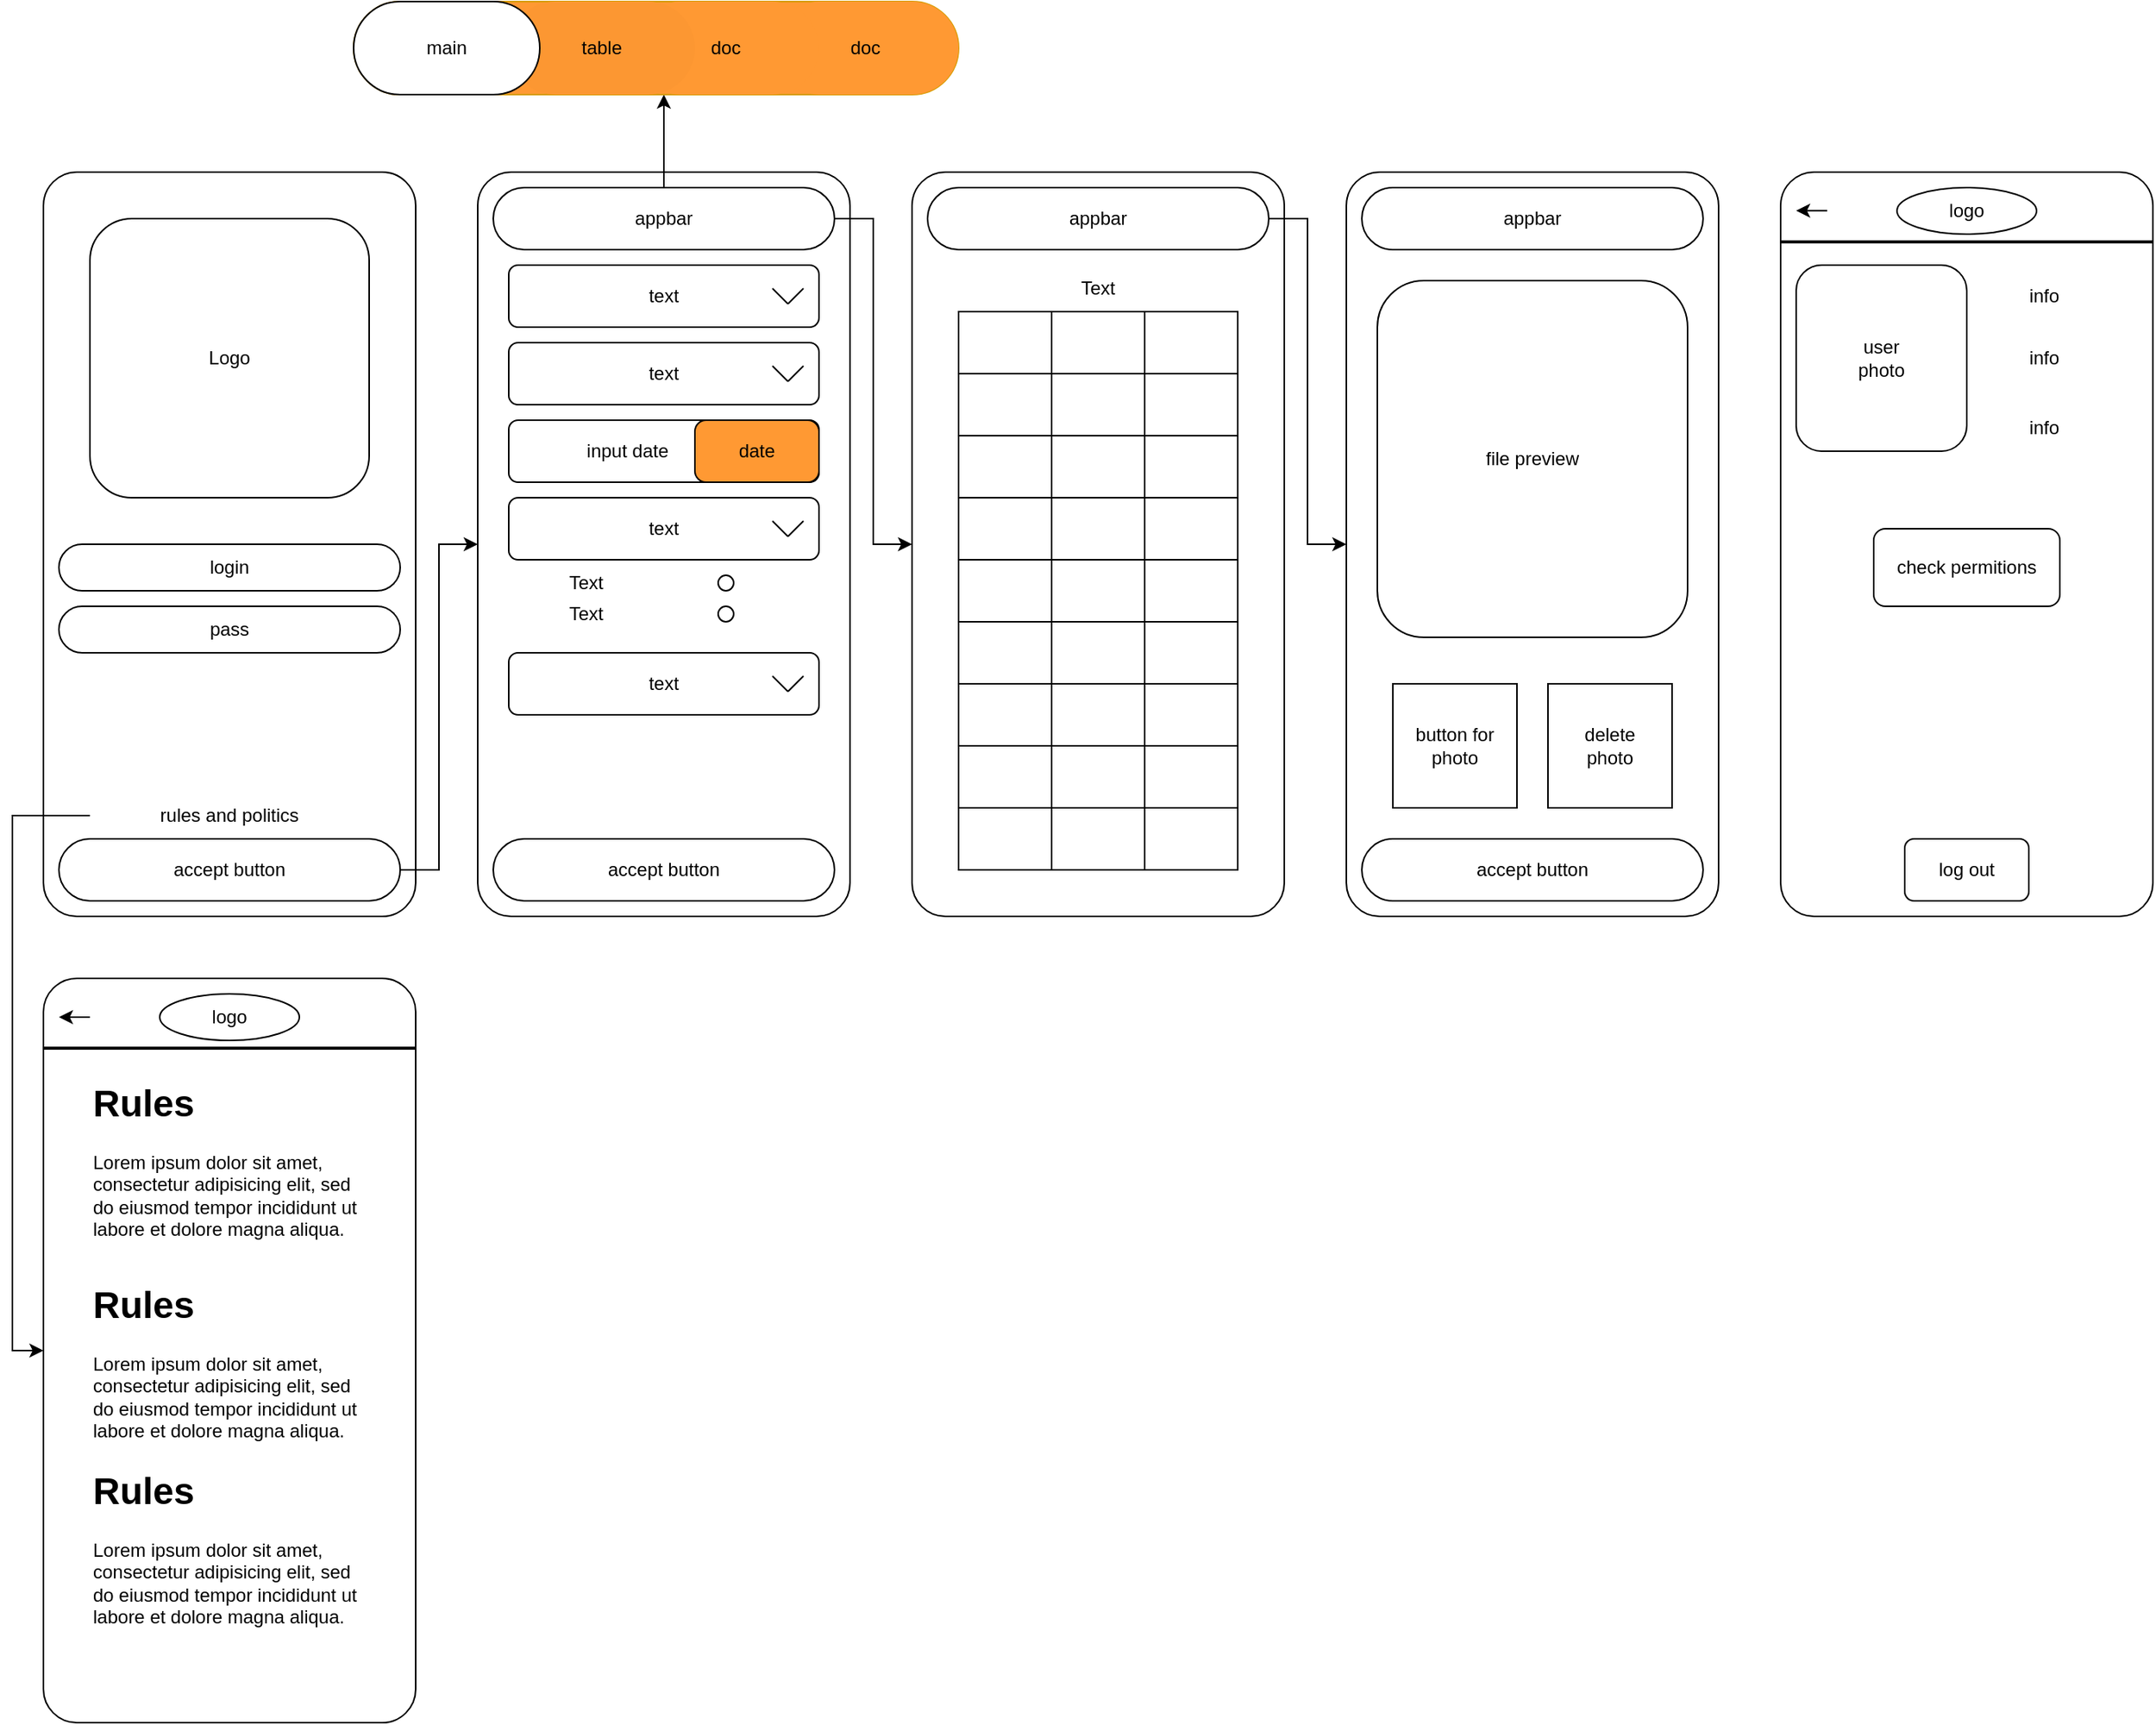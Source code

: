 <mxfile version="24.4.6" type="device">
  <diagram name="Страница — 1" id="LEemFH7uIflUAYOJYo_6">
    <mxGraphModel dx="2593" dy="2120" grid="1" gridSize="10" guides="1" tooltips="1" connect="1" arrows="1" fold="1" page="1" pageScale="1" pageWidth="827" pageHeight="1169" math="0" shadow="0">
      <root>
        <mxCell id="0" />
        <mxCell id="1" parent="0" />
        <mxCell id="uJEWco5rzJKo2e32KWKp-2" value="" style="rounded=1;whiteSpace=wrap;html=1;direction=south;arcSize=9;" vertex="1" parent="1">
          <mxGeometry x="40" y="40" width="240" height="480" as="geometry" />
        </mxCell>
        <mxCell id="uJEWco5rzJKo2e32KWKp-3" value="" style="rounded=1;whiteSpace=wrap;html=1;direction=south;arcSize=9;" vertex="1" parent="1">
          <mxGeometry x="320" y="40" width="240" height="480" as="geometry" />
        </mxCell>
        <mxCell id="uJEWco5rzJKo2e32KWKp-5" value="Logo" style="rounded=1;whiteSpace=wrap;html=1;" vertex="1" parent="1">
          <mxGeometry x="70" y="70" width="180" height="180" as="geometry" />
        </mxCell>
        <mxCell id="uJEWco5rzJKo2e32KWKp-6" value="login" style="rounded=1;whiteSpace=wrap;html=1;arcSize=50;" vertex="1" parent="1">
          <mxGeometry x="50" y="280" width="220" height="30" as="geometry" />
        </mxCell>
        <mxCell id="uJEWco5rzJKo2e32KWKp-7" value="pass" style="rounded=1;whiteSpace=wrap;html=1;arcSize=50;" vertex="1" parent="1">
          <mxGeometry x="50" y="320" width="220" height="30" as="geometry" />
        </mxCell>
        <mxCell id="uJEWco5rzJKo2e32KWKp-11" style="edgeStyle=orthogonalEdgeStyle;rounded=0;orthogonalLoop=1;jettySize=auto;html=1;entryX=0.5;entryY=1;entryDx=0;entryDy=0;" edge="1" parent="1" source="uJEWco5rzJKo2e32KWKp-8" target="uJEWco5rzJKo2e32KWKp-3">
          <mxGeometry relative="1" as="geometry" />
        </mxCell>
        <mxCell id="uJEWco5rzJKo2e32KWKp-8" value="accept button" style="rounded=1;whiteSpace=wrap;html=1;arcSize=50;" vertex="1" parent="1">
          <mxGeometry x="50" y="470" width="220" height="40" as="geometry" />
        </mxCell>
        <mxCell id="uJEWco5rzJKo2e32KWKp-10" style="edgeStyle=orthogonalEdgeStyle;rounded=0;orthogonalLoop=1;jettySize=auto;html=1;entryX=0.5;entryY=1;entryDx=0;entryDy=0;" edge="1" parent="1" source="uJEWco5rzJKo2e32KWKp-9" target="uJEWco5rzJKo2e32KWKp-12">
          <mxGeometry relative="1" as="geometry">
            <mxPoint x="20" y="560" as="targetPoint" />
            <Array as="points">
              <mxPoint x="20" y="455" />
              <mxPoint x="20" y="800" />
            </Array>
          </mxGeometry>
        </mxCell>
        <mxCell id="uJEWco5rzJKo2e32KWKp-9" value="rules and politics" style="text;html=1;align=center;verticalAlign=middle;whiteSpace=wrap;rounded=0;" vertex="1" parent="1">
          <mxGeometry x="70" y="440" width="180" height="30" as="geometry" />
        </mxCell>
        <mxCell id="uJEWco5rzJKo2e32KWKp-12" value="" style="rounded=1;whiteSpace=wrap;html=1;direction=south;arcSize=9;" vertex="1" parent="1">
          <mxGeometry x="40" y="560" width="240" height="480" as="geometry" />
        </mxCell>
        <mxCell id="uJEWco5rzJKo2e32KWKp-13" value="&lt;h1 style=&quot;margin-top: 0px;&quot;&gt;Rules&lt;/h1&gt;&lt;p&gt;Lorem ipsum dolor sit amet, consectetur adipisicing elit, sed do eiusmod tempor incididunt ut labore et dolore magna aliqua.&lt;/p&gt;" style="text;html=1;whiteSpace=wrap;overflow=hidden;rounded=0;" vertex="1" parent="1">
          <mxGeometry x="70" y="620" width="180" height="120" as="geometry" />
        </mxCell>
        <mxCell id="uJEWco5rzJKo2e32KWKp-14" value="&lt;h1 style=&quot;margin-top: 0px;&quot;&gt;Rules&lt;/h1&gt;&lt;p&gt;Lorem ipsum dolor sit amet, consectetur adipisicing elit, sed do eiusmod tempor incididunt ut labore et dolore magna aliqua.&lt;/p&gt;" style="text;html=1;whiteSpace=wrap;overflow=hidden;rounded=0;" vertex="1" parent="1">
          <mxGeometry x="70" y="750" width="180" height="120" as="geometry" />
        </mxCell>
        <mxCell id="uJEWco5rzJKo2e32KWKp-15" value="&lt;h1 style=&quot;margin-top: 0px;&quot;&gt;Rules&lt;/h1&gt;&lt;p&gt;Lorem ipsum dolor sit amet, consectetur adipisicing elit, sed do eiusmod tempor incididunt ut labore et dolore magna aliqua.&lt;/p&gt;" style="text;html=1;whiteSpace=wrap;overflow=hidden;rounded=0;" vertex="1" parent="1">
          <mxGeometry x="70" y="870" width="180" height="120" as="geometry" />
        </mxCell>
        <mxCell id="uJEWco5rzJKo2e32KWKp-17" value="" style="line;strokeWidth=2;html=1;" vertex="1" parent="1">
          <mxGeometry x="40" y="600" width="240" height="10" as="geometry" />
        </mxCell>
        <mxCell id="uJEWco5rzJKo2e32KWKp-18" value="logo" style="ellipse;whiteSpace=wrap;html=1;" vertex="1" parent="1">
          <mxGeometry x="115" y="570" width="90" height="30" as="geometry" />
        </mxCell>
        <mxCell id="uJEWco5rzJKo2e32KWKp-19" value="" style="endArrow=classic;html=1;rounded=0;" edge="1" parent="1">
          <mxGeometry width="50" height="50" relative="1" as="geometry">
            <mxPoint x="70" y="585" as="sourcePoint" />
            <mxPoint x="50" y="585" as="targetPoint" />
          </mxGeometry>
        </mxCell>
        <mxCell id="uJEWco5rzJKo2e32KWKp-23" style="edgeStyle=orthogonalEdgeStyle;rounded=0;orthogonalLoop=1;jettySize=auto;html=1;" edge="1" parent="1" source="uJEWco5rzJKo2e32KWKp-22">
          <mxGeometry relative="1" as="geometry">
            <mxPoint x="440" y="-10" as="targetPoint" />
          </mxGeometry>
        </mxCell>
        <mxCell id="uJEWco5rzJKo2e32KWKp-80" style="edgeStyle=orthogonalEdgeStyle;rounded=0;orthogonalLoop=1;jettySize=auto;html=1;entryX=0.5;entryY=1;entryDx=0;entryDy=0;" edge="1" parent="1" source="uJEWco5rzJKo2e32KWKp-22" target="uJEWco5rzJKo2e32KWKp-81">
          <mxGeometry relative="1" as="geometry">
            <mxPoint x="600" y="290" as="targetPoint" />
          </mxGeometry>
        </mxCell>
        <mxCell id="uJEWco5rzJKo2e32KWKp-22" value="appbar" style="rounded=1;whiteSpace=wrap;html=1;arcSize=50;" vertex="1" parent="1">
          <mxGeometry x="330" y="50" width="220" height="40" as="geometry" />
        </mxCell>
        <mxCell id="uJEWco5rzJKo2e32KWKp-24" value="" style="rounded=1;whiteSpace=wrap;html=1;arcSize=50;fillColor=#FF9933;strokeColor=#d79b00;" vertex="1" parent="1">
          <mxGeometry x="240" y="-70" width="390" height="60" as="geometry" />
        </mxCell>
        <mxCell id="uJEWco5rzJKo2e32KWKp-28" value="doc" style="rounded=1;whiteSpace=wrap;html=1;arcSize=50;fillColor=#FF9933;strokeColor=none;" vertex="1" parent="1">
          <mxGeometry x="510" y="-70" width="120" height="60" as="geometry" />
        </mxCell>
        <mxCell id="uJEWco5rzJKo2e32KWKp-27" value="doc" style="rounded=1;whiteSpace=wrap;html=1;arcSize=50;fillColor=#FF9933;strokeColor=none;" vertex="1" parent="1">
          <mxGeometry x="420" y="-70" width="120" height="60" as="geometry" />
        </mxCell>
        <mxCell id="uJEWco5rzJKo2e32KWKp-26" value="table" style="rounded=1;whiteSpace=wrap;html=1;arcSize=50;fillColor=#FC9732;strokeColor=none;" vertex="1" parent="1">
          <mxGeometry x="340" y="-70" width="120" height="60" as="geometry" />
        </mxCell>
        <mxCell id="uJEWco5rzJKo2e32KWKp-25" value="main" style="rounded=1;whiteSpace=wrap;html=1;arcSize=50;" vertex="1" parent="1">
          <mxGeometry x="240" y="-70" width="120" height="60" as="geometry" />
        </mxCell>
        <mxCell id="uJEWco5rzJKo2e32KWKp-51" value="" style="group" vertex="1" connectable="0" parent="1">
          <mxGeometry x="340" y="100" width="200" height="40" as="geometry" />
        </mxCell>
        <mxCell id="uJEWco5rzJKo2e32KWKp-29" value="text" style="rounded=1;whiteSpace=wrap;html=1;" vertex="1" parent="uJEWco5rzJKo2e32KWKp-51">
          <mxGeometry width="200" height="40" as="geometry" />
        </mxCell>
        <mxCell id="uJEWco5rzJKo2e32KWKp-37" value="" style="group" vertex="1" connectable="0" parent="uJEWco5rzJKo2e32KWKp-51">
          <mxGeometry x="170" y="15" width="20" height="10" as="geometry" />
        </mxCell>
        <mxCell id="uJEWco5rzJKo2e32KWKp-35" value="" style="endArrow=none;html=1;rounded=0;" edge="1" parent="uJEWco5rzJKo2e32KWKp-37">
          <mxGeometry width="50" height="50" relative="1" as="geometry">
            <mxPoint x="10" y="10" as="sourcePoint" />
            <mxPoint x="20" as="targetPoint" />
          </mxGeometry>
        </mxCell>
        <mxCell id="uJEWco5rzJKo2e32KWKp-36" value="" style="endArrow=none;html=1;rounded=0;" edge="1" parent="uJEWco5rzJKo2e32KWKp-37">
          <mxGeometry width="50" height="50" relative="1" as="geometry">
            <mxPoint as="sourcePoint" />
            <mxPoint x="10" y="10" as="targetPoint" />
          </mxGeometry>
        </mxCell>
        <mxCell id="uJEWco5rzJKo2e32KWKp-52" value="" style="group" vertex="1" connectable="0" parent="1">
          <mxGeometry x="340" y="150" width="200" height="40" as="geometry" />
        </mxCell>
        <mxCell id="uJEWco5rzJKo2e32KWKp-53" value="text" style="rounded=1;whiteSpace=wrap;html=1;" vertex="1" parent="uJEWco5rzJKo2e32KWKp-52">
          <mxGeometry width="200" height="40" as="geometry" />
        </mxCell>
        <mxCell id="uJEWco5rzJKo2e32KWKp-54" value="" style="group" vertex="1" connectable="0" parent="uJEWco5rzJKo2e32KWKp-52">
          <mxGeometry x="170" y="15" width="20" height="10" as="geometry" />
        </mxCell>
        <mxCell id="uJEWco5rzJKo2e32KWKp-55" value="" style="endArrow=none;html=1;rounded=0;" edge="1" parent="uJEWco5rzJKo2e32KWKp-54">
          <mxGeometry width="50" height="50" relative="1" as="geometry">
            <mxPoint x="10" y="10" as="sourcePoint" />
            <mxPoint x="20" as="targetPoint" />
          </mxGeometry>
        </mxCell>
        <mxCell id="uJEWco5rzJKo2e32KWKp-56" value="" style="endArrow=none;html=1;rounded=0;" edge="1" parent="uJEWco5rzJKo2e32KWKp-54">
          <mxGeometry width="50" height="50" relative="1" as="geometry">
            <mxPoint as="sourcePoint" />
            <mxPoint x="10" y="10" as="targetPoint" />
          </mxGeometry>
        </mxCell>
        <mxCell id="uJEWco5rzJKo2e32KWKp-57" value="" style="group" vertex="1" connectable="0" parent="1">
          <mxGeometry x="340" y="200" width="200" height="40" as="geometry" />
        </mxCell>
        <mxCell id="uJEWco5rzJKo2e32KWKp-58" value="input date&amp;nbsp; &amp;nbsp; &amp;nbsp; &amp;nbsp; &amp;nbsp; &amp;nbsp; &amp;nbsp;&amp;nbsp;" style="rounded=1;whiteSpace=wrap;html=1;" vertex="1" parent="uJEWco5rzJKo2e32KWKp-57">
          <mxGeometry width="200" height="40" as="geometry" />
        </mxCell>
        <mxCell id="uJEWco5rzJKo2e32KWKp-62" value="date" style="rounded=1;whiteSpace=wrap;html=1;fillColor=#FF9933;arcSize=18;" vertex="1" parent="uJEWco5rzJKo2e32KWKp-57">
          <mxGeometry x="120" width="80" height="40" as="geometry" />
        </mxCell>
        <mxCell id="uJEWco5rzJKo2e32KWKp-63" value="" style="group" vertex="1" connectable="0" parent="1">
          <mxGeometry x="340" y="250" width="200" height="40" as="geometry" />
        </mxCell>
        <mxCell id="uJEWco5rzJKo2e32KWKp-64" value="text" style="rounded=1;whiteSpace=wrap;html=1;" vertex="1" parent="uJEWco5rzJKo2e32KWKp-63">
          <mxGeometry width="200" height="40" as="geometry" />
        </mxCell>
        <mxCell id="uJEWco5rzJKo2e32KWKp-65" value="" style="group" vertex="1" connectable="0" parent="uJEWco5rzJKo2e32KWKp-63">
          <mxGeometry x="170" y="15" width="20" height="10" as="geometry" />
        </mxCell>
        <mxCell id="uJEWco5rzJKo2e32KWKp-66" value="" style="endArrow=none;html=1;rounded=0;" edge="1" parent="uJEWco5rzJKo2e32KWKp-65">
          <mxGeometry width="50" height="50" relative="1" as="geometry">
            <mxPoint x="10" y="10" as="sourcePoint" />
            <mxPoint x="20" as="targetPoint" />
          </mxGeometry>
        </mxCell>
        <mxCell id="uJEWco5rzJKo2e32KWKp-67" value="" style="endArrow=none;html=1;rounded=0;" edge="1" parent="uJEWco5rzJKo2e32KWKp-65">
          <mxGeometry width="50" height="50" relative="1" as="geometry">
            <mxPoint as="sourcePoint" />
            <mxPoint x="10" y="10" as="targetPoint" />
          </mxGeometry>
        </mxCell>
        <mxCell id="uJEWco5rzJKo2e32KWKp-68" value="" style="group" vertex="1" connectable="0" parent="1">
          <mxGeometry x="340" y="350" width="200" height="40" as="geometry" />
        </mxCell>
        <mxCell id="uJEWco5rzJKo2e32KWKp-69" value="text" style="rounded=1;whiteSpace=wrap;html=1;" vertex="1" parent="uJEWco5rzJKo2e32KWKp-68">
          <mxGeometry width="200" height="40" as="geometry" />
        </mxCell>
        <mxCell id="uJEWco5rzJKo2e32KWKp-70" value="" style="group" vertex="1" connectable="0" parent="uJEWco5rzJKo2e32KWKp-68">
          <mxGeometry x="170" y="15" width="20" height="10" as="geometry" />
        </mxCell>
        <mxCell id="uJEWco5rzJKo2e32KWKp-71" value="" style="endArrow=none;html=1;rounded=0;" edge="1" parent="uJEWco5rzJKo2e32KWKp-70">
          <mxGeometry width="50" height="50" relative="1" as="geometry">
            <mxPoint x="10" y="10" as="sourcePoint" />
            <mxPoint x="20" as="targetPoint" />
          </mxGeometry>
        </mxCell>
        <mxCell id="uJEWco5rzJKo2e32KWKp-72" value="" style="endArrow=none;html=1;rounded=0;" edge="1" parent="uJEWco5rzJKo2e32KWKp-70">
          <mxGeometry width="50" height="50" relative="1" as="geometry">
            <mxPoint as="sourcePoint" />
            <mxPoint x="10" y="10" as="targetPoint" />
          </mxGeometry>
        </mxCell>
        <mxCell id="uJEWco5rzJKo2e32KWKp-73" value="accept button" style="rounded=1;whiteSpace=wrap;html=1;arcSize=50;" vertex="1" parent="1">
          <mxGeometry x="330" y="470" width="220" height="40" as="geometry" />
        </mxCell>
        <mxCell id="uJEWco5rzJKo2e32KWKp-75" value="" style="ellipse;whiteSpace=wrap;html=1;aspect=fixed;" vertex="1" parent="1">
          <mxGeometry x="475" y="300" width="10" height="10" as="geometry" />
        </mxCell>
        <mxCell id="uJEWco5rzJKo2e32KWKp-76" value="" style="ellipse;whiteSpace=wrap;html=1;aspect=fixed;" vertex="1" parent="1">
          <mxGeometry x="475" y="320" width="10" height="10" as="geometry" />
        </mxCell>
        <mxCell id="uJEWco5rzJKo2e32KWKp-78" value="Text" style="text;html=1;align=center;verticalAlign=middle;whiteSpace=wrap;rounded=0;" vertex="1" parent="1">
          <mxGeometry x="360" y="295" width="60" height="20" as="geometry" />
        </mxCell>
        <mxCell id="uJEWco5rzJKo2e32KWKp-79" value="Text" style="text;html=1;align=center;verticalAlign=middle;whiteSpace=wrap;rounded=0;" vertex="1" parent="1">
          <mxGeometry x="360" y="315" width="60" height="20" as="geometry" />
        </mxCell>
        <mxCell id="uJEWco5rzJKo2e32KWKp-81" value="" style="rounded=1;whiteSpace=wrap;html=1;direction=south;arcSize=9;" vertex="1" parent="1">
          <mxGeometry x="600" y="40" width="240" height="480" as="geometry" />
        </mxCell>
        <mxCell id="uJEWco5rzJKo2e32KWKp-124" style="edgeStyle=orthogonalEdgeStyle;rounded=0;orthogonalLoop=1;jettySize=auto;html=1;entryX=0.5;entryY=1;entryDx=0;entryDy=0;" edge="1" parent="1" source="uJEWco5rzJKo2e32KWKp-82" target="uJEWco5rzJKo2e32KWKp-123">
          <mxGeometry relative="1" as="geometry" />
        </mxCell>
        <mxCell id="uJEWco5rzJKo2e32KWKp-82" value="appbar" style="rounded=1;whiteSpace=wrap;html=1;arcSize=50;" vertex="1" parent="1">
          <mxGeometry x="610" y="50" width="220" height="40" as="geometry" />
        </mxCell>
        <mxCell id="uJEWco5rzJKo2e32KWKp-83" value="" style="shape=table;startSize=0;container=1;collapsible=0;childLayout=tableLayout;fontSize=16;" vertex="1" parent="1">
          <mxGeometry x="630" y="130" width="180" height="120" as="geometry" />
        </mxCell>
        <mxCell id="uJEWco5rzJKo2e32KWKp-84" value="" style="shape=tableRow;horizontal=0;startSize=0;swimlaneHead=0;swimlaneBody=0;strokeColor=inherit;top=0;left=0;bottom=0;right=0;collapsible=0;dropTarget=0;fillColor=none;points=[[0,0.5],[1,0.5]];portConstraint=eastwest;fontSize=16;" vertex="1" parent="uJEWco5rzJKo2e32KWKp-83">
          <mxGeometry width="180" height="40" as="geometry" />
        </mxCell>
        <mxCell id="uJEWco5rzJKo2e32KWKp-85" value="" style="shape=partialRectangle;html=1;whiteSpace=wrap;connectable=0;strokeColor=inherit;overflow=hidden;fillColor=none;top=0;left=0;bottom=0;right=0;pointerEvents=1;fontSize=16;" vertex="1" parent="uJEWco5rzJKo2e32KWKp-84">
          <mxGeometry width="60" height="40" as="geometry">
            <mxRectangle width="60" height="40" as="alternateBounds" />
          </mxGeometry>
        </mxCell>
        <mxCell id="uJEWco5rzJKo2e32KWKp-86" value="" style="shape=partialRectangle;html=1;whiteSpace=wrap;connectable=0;strokeColor=inherit;overflow=hidden;fillColor=none;top=0;left=0;bottom=0;right=0;pointerEvents=1;fontSize=16;" vertex="1" parent="uJEWco5rzJKo2e32KWKp-84">
          <mxGeometry x="60" width="60" height="40" as="geometry">
            <mxRectangle width="60" height="40" as="alternateBounds" />
          </mxGeometry>
        </mxCell>
        <mxCell id="uJEWco5rzJKo2e32KWKp-87" value="" style="shape=partialRectangle;html=1;whiteSpace=wrap;connectable=0;strokeColor=inherit;overflow=hidden;fillColor=none;top=0;left=0;bottom=0;right=0;pointerEvents=1;fontSize=16;" vertex="1" parent="uJEWco5rzJKo2e32KWKp-84">
          <mxGeometry x="120" width="60" height="40" as="geometry">
            <mxRectangle width="60" height="40" as="alternateBounds" />
          </mxGeometry>
        </mxCell>
        <mxCell id="uJEWco5rzJKo2e32KWKp-88" value="" style="shape=tableRow;horizontal=0;startSize=0;swimlaneHead=0;swimlaneBody=0;strokeColor=inherit;top=0;left=0;bottom=0;right=0;collapsible=0;dropTarget=0;fillColor=none;points=[[0,0.5],[1,0.5]];portConstraint=eastwest;fontSize=16;" vertex="1" parent="uJEWco5rzJKo2e32KWKp-83">
          <mxGeometry y="40" width="180" height="40" as="geometry" />
        </mxCell>
        <mxCell id="uJEWco5rzJKo2e32KWKp-89" value="" style="shape=partialRectangle;html=1;whiteSpace=wrap;connectable=0;strokeColor=inherit;overflow=hidden;fillColor=none;top=0;left=0;bottom=0;right=0;pointerEvents=1;fontSize=16;" vertex="1" parent="uJEWco5rzJKo2e32KWKp-88">
          <mxGeometry width="60" height="40" as="geometry">
            <mxRectangle width="60" height="40" as="alternateBounds" />
          </mxGeometry>
        </mxCell>
        <mxCell id="uJEWco5rzJKo2e32KWKp-90" value="" style="shape=partialRectangle;html=1;whiteSpace=wrap;connectable=0;strokeColor=inherit;overflow=hidden;fillColor=none;top=0;left=0;bottom=0;right=0;pointerEvents=1;fontSize=16;" vertex="1" parent="uJEWco5rzJKo2e32KWKp-88">
          <mxGeometry x="60" width="60" height="40" as="geometry">
            <mxRectangle width="60" height="40" as="alternateBounds" />
          </mxGeometry>
        </mxCell>
        <mxCell id="uJEWco5rzJKo2e32KWKp-91" value="" style="shape=partialRectangle;html=1;whiteSpace=wrap;connectable=0;strokeColor=inherit;overflow=hidden;fillColor=none;top=0;left=0;bottom=0;right=0;pointerEvents=1;fontSize=16;" vertex="1" parent="uJEWco5rzJKo2e32KWKp-88">
          <mxGeometry x="120" width="60" height="40" as="geometry">
            <mxRectangle width="60" height="40" as="alternateBounds" />
          </mxGeometry>
        </mxCell>
        <mxCell id="uJEWco5rzJKo2e32KWKp-92" value="" style="shape=tableRow;horizontal=0;startSize=0;swimlaneHead=0;swimlaneBody=0;strokeColor=inherit;top=0;left=0;bottom=0;right=0;collapsible=0;dropTarget=0;fillColor=none;points=[[0,0.5],[1,0.5]];portConstraint=eastwest;fontSize=16;" vertex="1" parent="uJEWco5rzJKo2e32KWKp-83">
          <mxGeometry y="80" width="180" height="40" as="geometry" />
        </mxCell>
        <mxCell id="uJEWco5rzJKo2e32KWKp-93" value="" style="shape=partialRectangle;html=1;whiteSpace=wrap;connectable=0;strokeColor=inherit;overflow=hidden;fillColor=none;top=0;left=0;bottom=0;right=0;pointerEvents=1;fontSize=16;" vertex="1" parent="uJEWco5rzJKo2e32KWKp-92">
          <mxGeometry width="60" height="40" as="geometry">
            <mxRectangle width="60" height="40" as="alternateBounds" />
          </mxGeometry>
        </mxCell>
        <mxCell id="uJEWco5rzJKo2e32KWKp-94" value="" style="shape=partialRectangle;html=1;whiteSpace=wrap;connectable=0;strokeColor=inherit;overflow=hidden;fillColor=none;top=0;left=0;bottom=0;right=0;pointerEvents=1;fontSize=16;" vertex="1" parent="uJEWco5rzJKo2e32KWKp-92">
          <mxGeometry x="60" width="60" height="40" as="geometry">
            <mxRectangle width="60" height="40" as="alternateBounds" />
          </mxGeometry>
        </mxCell>
        <mxCell id="uJEWco5rzJKo2e32KWKp-95" value="" style="shape=partialRectangle;html=1;whiteSpace=wrap;connectable=0;strokeColor=inherit;overflow=hidden;fillColor=none;top=0;left=0;bottom=0;right=0;pointerEvents=1;fontSize=16;" vertex="1" parent="uJEWco5rzJKo2e32KWKp-92">
          <mxGeometry x="120" width="60" height="40" as="geometry">
            <mxRectangle width="60" height="40" as="alternateBounds" />
          </mxGeometry>
        </mxCell>
        <mxCell id="uJEWco5rzJKo2e32KWKp-96" value="" style="shape=table;startSize=0;container=1;collapsible=0;childLayout=tableLayout;fontSize=16;" vertex="1" parent="1">
          <mxGeometry x="630" y="250" width="180" height="120" as="geometry" />
        </mxCell>
        <mxCell id="uJEWco5rzJKo2e32KWKp-97" value="" style="shape=tableRow;horizontal=0;startSize=0;swimlaneHead=0;swimlaneBody=0;strokeColor=inherit;top=0;left=0;bottom=0;right=0;collapsible=0;dropTarget=0;fillColor=none;points=[[0,0.5],[1,0.5]];portConstraint=eastwest;fontSize=16;" vertex="1" parent="uJEWco5rzJKo2e32KWKp-96">
          <mxGeometry width="180" height="40" as="geometry" />
        </mxCell>
        <mxCell id="uJEWco5rzJKo2e32KWKp-98" value="" style="shape=partialRectangle;html=1;whiteSpace=wrap;connectable=0;strokeColor=inherit;overflow=hidden;fillColor=none;top=0;left=0;bottom=0;right=0;pointerEvents=1;fontSize=16;" vertex="1" parent="uJEWco5rzJKo2e32KWKp-97">
          <mxGeometry width="60" height="40" as="geometry">
            <mxRectangle width="60" height="40" as="alternateBounds" />
          </mxGeometry>
        </mxCell>
        <mxCell id="uJEWco5rzJKo2e32KWKp-99" value="" style="shape=partialRectangle;html=1;whiteSpace=wrap;connectable=0;strokeColor=inherit;overflow=hidden;fillColor=none;top=0;left=0;bottom=0;right=0;pointerEvents=1;fontSize=16;" vertex="1" parent="uJEWco5rzJKo2e32KWKp-97">
          <mxGeometry x="60" width="60" height="40" as="geometry">
            <mxRectangle width="60" height="40" as="alternateBounds" />
          </mxGeometry>
        </mxCell>
        <mxCell id="uJEWco5rzJKo2e32KWKp-100" value="" style="shape=partialRectangle;html=1;whiteSpace=wrap;connectable=0;strokeColor=inherit;overflow=hidden;fillColor=none;top=0;left=0;bottom=0;right=0;pointerEvents=1;fontSize=16;" vertex="1" parent="uJEWco5rzJKo2e32KWKp-97">
          <mxGeometry x="120" width="60" height="40" as="geometry">
            <mxRectangle width="60" height="40" as="alternateBounds" />
          </mxGeometry>
        </mxCell>
        <mxCell id="uJEWco5rzJKo2e32KWKp-101" value="" style="shape=tableRow;horizontal=0;startSize=0;swimlaneHead=0;swimlaneBody=0;strokeColor=inherit;top=0;left=0;bottom=0;right=0;collapsible=0;dropTarget=0;fillColor=none;points=[[0,0.5],[1,0.5]];portConstraint=eastwest;fontSize=16;" vertex="1" parent="uJEWco5rzJKo2e32KWKp-96">
          <mxGeometry y="40" width="180" height="40" as="geometry" />
        </mxCell>
        <mxCell id="uJEWco5rzJKo2e32KWKp-102" value="" style="shape=partialRectangle;html=1;whiteSpace=wrap;connectable=0;strokeColor=inherit;overflow=hidden;fillColor=none;top=0;left=0;bottom=0;right=0;pointerEvents=1;fontSize=16;" vertex="1" parent="uJEWco5rzJKo2e32KWKp-101">
          <mxGeometry width="60" height="40" as="geometry">
            <mxRectangle width="60" height="40" as="alternateBounds" />
          </mxGeometry>
        </mxCell>
        <mxCell id="uJEWco5rzJKo2e32KWKp-103" value="" style="shape=partialRectangle;html=1;whiteSpace=wrap;connectable=0;strokeColor=inherit;overflow=hidden;fillColor=none;top=0;left=0;bottom=0;right=0;pointerEvents=1;fontSize=16;" vertex="1" parent="uJEWco5rzJKo2e32KWKp-101">
          <mxGeometry x="60" width="60" height="40" as="geometry">
            <mxRectangle width="60" height="40" as="alternateBounds" />
          </mxGeometry>
        </mxCell>
        <mxCell id="uJEWco5rzJKo2e32KWKp-104" value="" style="shape=partialRectangle;html=1;whiteSpace=wrap;connectable=0;strokeColor=inherit;overflow=hidden;fillColor=none;top=0;left=0;bottom=0;right=0;pointerEvents=1;fontSize=16;" vertex="1" parent="uJEWco5rzJKo2e32KWKp-101">
          <mxGeometry x="120" width="60" height="40" as="geometry">
            <mxRectangle width="60" height="40" as="alternateBounds" />
          </mxGeometry>
        </mxCell>
        <mxCell id="uJEWco5rzJKo2e32KWKp-105" value="" style="shape=tableRow;horizontal=0;startSize=0;swimlaneHead=0;swimlaneBody=0;strokeColor=inherit;top=0;left=0;bottom=0;right=0;collapsible=0;dropTarget=0;fillColor=none;points=[[0,0.5],[1,0.5]];portConstraint=eastwest;fontSize=16;" vertex="1" parent="uJEWco5rzJKo2e32KWKp-96">
          <mxGeometry y="80" width="180" height="40" as="geometry" />
        </mxCell>
        <mxCell id="uJEWco5rzJKo2e32KWKp-106" value="" style="shape=partialRectangle;html=1;whiteSpace=wrap;connectable=0;strokeColor=inherit;overflow=hidden;fillColor=none;top=0;left=0;bottom=0;right=0;pointerEvents=1;fontSize=16;" vertex="1" parent="uJEWco5rzJKo2e32KWKp-105">
          <mxGeometry width="60" height="40" as="geometry">
            <mxRectangle width="60" height="40" as="alternateBounds" />
          </mxGeometry>
        </mxCell>
        <mxCell id="uJEWco5rzJKo2e32KWKp-107" value="" style="shape=partialRectangle;html=1;whiteSpace=wrap;connectable=0;strokeColor=inherit;overflow=hidden;fillColor=none;top=0;left=0;bottom=0;right=0;pointerEvents=1;fontSize=16;" vertex="1" parent="uJEWco5rzJKo2e32KWKp-105">
          <mxGeometry x="60" width="60" height="40" as="geometry">
            <mxRectangle width="60" height="40" as="alternateBounds" />
          </mxGeometry>
        </mxCell>
        <mxCell id="uJEWco5rzJKo2e32KWKp-108" value="" style="shape=partialRectangle;html=1;whiteSpace=wrap;connectable=0;strokeColor=inherit;overflow=hidden;fillColor=none;top=0;left=0;bottom=0;right=0;pointerEvents=1;fontSize=16;" vertex="1" parent="uJEWco5rzJKo2e32KWKp-105">
          <mxGeometry x="120" width="60" height="40" as="geometry">
            <mxRectangle width="60" height="40" as="alternateBounds" />
          </mxGeometry>
        </mxCell>
        <mxCell id="uJEWco5rzJKo2e32KWKp-109" value="" style="shape=table;startSize=0;container=1;collapsible=0;childLayout=tableLayout;fontSize=16;" vertex="1" parent="1">
          <mxGeometry x="630" y="370" width="180" height="120" as="geometry" />
        </mxCell>
        <mxCell id="uJEWco5rzJKo2e32KWKp-110" value="" style="shape=tableRow;horizontal=0;startSize=0;swimlaneHead=0;swimlaneBody=0;strokeColor=inherit;top=0;left=0;bottom=0;right=0;collapsible=0;dropTarget=0;fillColor=none;points=[[0,0.5],[1,0.5]];portConstraint=eastwest;fontSize=16;" vertex="1" parent="uJEWco5rzJKo2e32KWKp-109">
          <mxGeometry width="180" height="40" as="geometry" />
        </mxCell>
        <mxCell id="uJEWco5rzJKo2e32KWKp-111" value="" style="shape=partialRectangle;html=1;whiteSpace=wrap;connectable=0;strokeColor=inherit;overflow=hidden;fillColor=none;top=0;left=0;bottom=0;right=0;pointerEvents=1;fontSize=16;" vertex="1" parent="uJEWco5rzJKo2e32KWKp-110">
          <mxGeometry width="60" height="40" as="geometry">
            <mxRectangle width="60" height="40" as="alternateBounds" />
          </mxGeometry>
        </mxCell>
        <mxCell id="uJEWco5rzJKo2e32KWKp-112" value="" style="shape=partialRectangle;html=1;whiteSpace=wrap;connectable=0;strokeColor=inherit;overflow=hidden;fillColor=none;top=0;left=0;bottom=0;right=0;pointerEvents=1;fontSize=16;" vertex="1" parent="uJEWco5rzJKo2e32KWKp-110">
          <mxGeometry x="60" width="60" height="40" as="geometry">
            <mxRectangle width="60" height="40" as="alternateBounds" />
          </mxGeometry>
        </mxCell>
        <mxCell id="uJEWco5rzJKo2e32KWKp-113" value="" style="shape=partialRectangle;html=1;whiteSpace=wrap;connectable=0;strokeColor=inherit;overflow=hidden;fillColor=none;top=0;left=0;bottom=0;right=0;pointerEvents=1;fontSize=16;" vertex="1" parent="uJEWco5rzJKo2e32KWKp-110">
          <mxGeometry x="120" width="60" height="40" as="geometry">
            <mxRectangle width="60" height="40" as="alternateBounds" />
          </mxGeometry>
        </mxCell>
        <mxCell id="uJEWco5rzJKo2e32KWKp-114" value="" style="shape=tableRow;horizontal=0;startSize=0;swimlaneHead=0;swimlaneBody=0;strokeColor=inherit;top=0;left=0;bottom=0;right=0;collapsible=0;dropTarget=0;fillColor=none;points=[[0,0.5],[1,0.5]];portConstraint=eastwest;fontSize=16;" vertex="1" parent="uJEWco5rzJKo2e32KWKp-109">
          <mxGeometry y="40" width="180" height="40" as="geometry" />
        </mxCell>
        <mxCell id="uJEWco5rzJKo2e32KWKp-115" value="" style="shape=partialRectangle;html=1;whiteSpace=wrap;connectable=0;strokeColor=inherit;overflow=hidden;fillColor=none;top=0;left=0;bottom=0;right=0;pointerEvents=1;fontSize=16;" vertex="1" parent="uJEWco5rzJKo2e32KWKp-114">
          <mxGeometry width="60" height="40" as="geometry">
            <mxRectangle width="60" height="40" as="alternateBounds" />
          </mxGeometry>
        </mxCell>
        <mxCell id="uJEWco5rzJKo2e32KWKp-116" value="" style="shape=partialRectangle;html=1;whiteSpace=wrap;connectable=0;strokeColor=inherit;overflow=hidden;fillColor=none;top=0;left=0;bottom=0;right=0;pointerEvents=1;fontSize=16;" vertex="1" parent="uJEWco5rzJKo2e32KWKp-114">
          <mxGeometry x="60" width="60" height="40" as="geometry">
            <mxRectangle width="60" height="40" as="alternateBounds" />
          </mxGeometry>
        </mxCell>
        <mxCell id="uJEWco5rzJKo2e32KWKp-117" value="" style="shape=partialRectangle;html=1;whiteSpace=wrap;connectable=0;strokeColor=inherit;overflow=hidden;fillColor=none;top=0;left=0;bottom=0;right=0;pointerEvents=1;fontSize=16;" vertex="1" parent="uJEWco5rzJKo2e32KWKp-114">
          <mxGeometry x="120" width="60" height="40" as="geometry">
            <mxRectangle width="60" height="40" as="alternateBounds" />
          </mxGeometry>
        </mxCell>
        <mxCell id="uJEWco5rzJKo2e32KWKp-118" value="" style="shape=tableRow;horizontal=0;startSize=0;swimlaneHead=0;swimlaneBody=0;strokeColor=inherit;top=0;left=0;bottom=0;right=0;collapsible=0;dropTarget=0;fillColor=none;points=[[0,0.5],[1,0.5]];portConstraint=eastwest;fontSize=16;" vertex="1" parent="uJEWco5rzJKo2e32KWKp-109">
          <mxGeometry y="80" width="180" height="40" as="geometry" />
        </mxCell>
        <mxCell id="uJEWco5rzJKo2e32KWKp-119" value="" style="shape=partialRectangle;html=1;whiteSpace=wrap;connectable=0;strokeColor=inherit;overflow=hidden;fillColor=none;top=0;left=0;bottom=0;right=0;pointerEvents=1;fontSize=16;" vertex="1" parent="uJEWco5rzJKo2e32KWKp-118">
          <mxGeometry width="60" height="40" as="geometry">
            <mxRectangle width="60" height="40" as="alternateBounds" />
          </mxGeometry>
        </mxCell>
        <mxCell id="uJEWco5rzJKo2e32KWKp-120" value="" style="shape=partialRectangle;html=1;whiteSpace=wrap;connectable=0;strokeColor=inherit;overflow=hidden;fillColor=none;top=0;left=0;bottom=0;right=0;pointerEvents=1;fontSize=16;" vertex="1" parent="uJEWco5rzJKo2e32KWKp-118">
          <mxGeometry x="60" width="60" height="40" as="geometry">
            <mxRectangle width="60" height="40" as="alternateBounds" />
          </mxGeometry>
        </mxCell>
        <mxCell id="uJEWco5rzJKo2e32KWKp-121" value="" style="shape=partialRectangle;html=1;whiteSpace=wrap;connectable=0;strokeColor=inherit;overflow=hidden;fillColor=none;top=0;left=0;bottom=0;right=0;pointerEvents=1;fontSize=16;" vertex="1" parent="uJEWco5rzJKo2e32KWKp-118">
          <mxGeometry x="120" width="60" height="40" as="geometry">
            <mxRectangle width="60" height="40" as="alternateBounds" />
          </mxGeometry>
        </mxCell>
        <mxCell id="uJEWco5rzJKo2e32KWKp-122" value="Text" style="text;html=1;align=center;verticalAlign=middle;whiteSpace=wrap;rounded=0;" vertex="1" parent="1">
          <mxGeometry x="690" y="100" width="60" height="30" as="geometry" />
        </mxCell>
        <mxCell id="uJEWco5rzJKo2e32KWKp-123" value="" style="rounded=1;whiteSpace=wrap;html=1;direction=south;arcSize=9;" vertex="1" parent="1">
          <mxGeometry x="880" y="40" width="240" height="480" as="geometry" />
        </mxCell>
        <mxCell id="uJEWco5rzJKo2e32KWKp-125" value="appbar" style="rounded=1;whiteSpace=wrap;html=1;arcSize=50;" vertex="1" parent="1">
          <mxGeometry x="890" y="50" width="220" height="40" as="geometry" />
        </mxCell>
        <mxCell id="uJEWco5rzJKo2e32KWKp-126" value="accept button" style="rounded=1;whiteSpace=wrap;html=1;arcSize=50;" vertex="1" parent="1">
          <mxGeometry x="890" y="470" width="220" height="40" as="geometry" />
        </mxCell>
        <mxCell id="uJEWco5rzJKo2e32KWKp-127" value="button for&lt;br&gt;photo" style="whiteSpace=wrap;html=1;aspect=fixed;" vertex="1" parent="1">
          <mxGeometry x="910" y="370" width="80" height="80" as="geometry" />
        </mxCell>
        <mxCell id="uJEWco5rzJKo2e32KWKp-128" value="file preview" style="rounded=1;whiteSpace=wrap;html=1;" vertex="1" parent="1">
          <mxGeometry x="900" y="110" width="200" height="230" as="geometry" />
        </mxCell>
        <mxCell id="uJEWco5rzJKo2e32KWKp-129" value="delete&lt;br&gt;photo" style="whiteSpace=wrap;html=1;aspect=fixed;" vertex="1" parent="1">
          <mxGeometry x="1010" y="370" width="80" height="80" as="geometry" />
        </mxCell>
        <mxCell id="uJEWco5rzJKo2e32KWKp-130" value="" style="rounded=1;whiteSpace=wrap;html=1;direction=south;arcSize=9;" vertex="1" parent="1">
          <mxGeometry x="1160" y="40" width="240" height="480" as="geometry" />
        </mxCell>
        <mxCell id="uJEWco5rzJKo2e32KWKp-131" value="user&lt;br&gt;photo" style="rounded=1;whiteSpace=wrap;html=1;" vertex="1" parent="1">
          <mxGeometry x="1170" y="100" width="110" height="120" as="geometry" />
        </mxCell>
        <mxCell id="uJEWco5rzJKo2e32KWKp-132" value="logo" style="ellipse;whiteSpace=wrap;html=1;" vertex="1" parent="1">
          <mxGeometry x="1235" y="50" width="90" height="30" as="geometry" />
        </mxCell>
        <mxCell id="uJEWco5rzJKo2e32KWKp-133" value="" style="line;strokeWidth=2;html=1;" vertex="1" parent="1">
          <mxGeometry x="1160" y="80" width="240" height="10" as="geometry" />
        </mxCell>
        <mxCell id="uJEWco5rzJKo2e32KWKp-134" value="" style="endArrow=classic;html=1;rounded=0;" edge="1" parent="1">
          <mxGeometry width="50" height="50" relative="1" as="geometry">
            <mxPoint x="1190" y="64.85" as="sourcePoint" />
            <mxPoint x="1170" y="64.85" as="targetPoint" />
          </mxGeometry>
        </mxCell>
        <mxCell id="uJEWco5rzJKo2e32KWKp-135" value="info" style="text;html=1;align=center;verticalAlign=middle;whiteSpace=wrap;rounded=0;" vertex="1" parent="1">
          <mxGeometry x="1300" y="105" width="60" height="30" as="geometry" />
        </mxCell>
        <mxCell id="uJEWco5rzJKo2e32KWKp-136" value="info" style="text;html=1;align=center;verticalAlign=middle;whiteSpace=wrap;rounded=0;" vertex="1" parent="1">
          <mxGeometry x="1300" y="145" width="60" height="30" as="geometry" />
        </mxCell>
        <mxCell id="uJEWco5rzJKo2e32KWKp-137" value="info" style="text;html=1;align=center;verticalAlign=middle;whiteSpace=wrap;rounded=0;" vertex="1" parent="1">
          <mxGeometry x="1300" y="190" width="60" height="30" as="geometry" />
        </mxCell>
        <mxCell id="uJEWco5rzJKo2e32KWKp-139" value="log out" style="rounded=1;whiteSpace=wrap;html=1;" vertex="1" parent="1">
          <mxGeometry x="1240" y="470" width="80" height="40" as="geometry" />
        </mxCell>
        <mxCell id="uJEWco5rzJKo2e32KWKp-140" value="check permitions" style="rounded=1;whiteSpace=wrap;html=1;" vertex="1" parent="1">
          <mxGeometry x="1220" y="270" width="120" height="50" as="geometry" />
        </mxCell>
      </root>
    </mxGraphModel>
  </diagram>
</mxfile>
